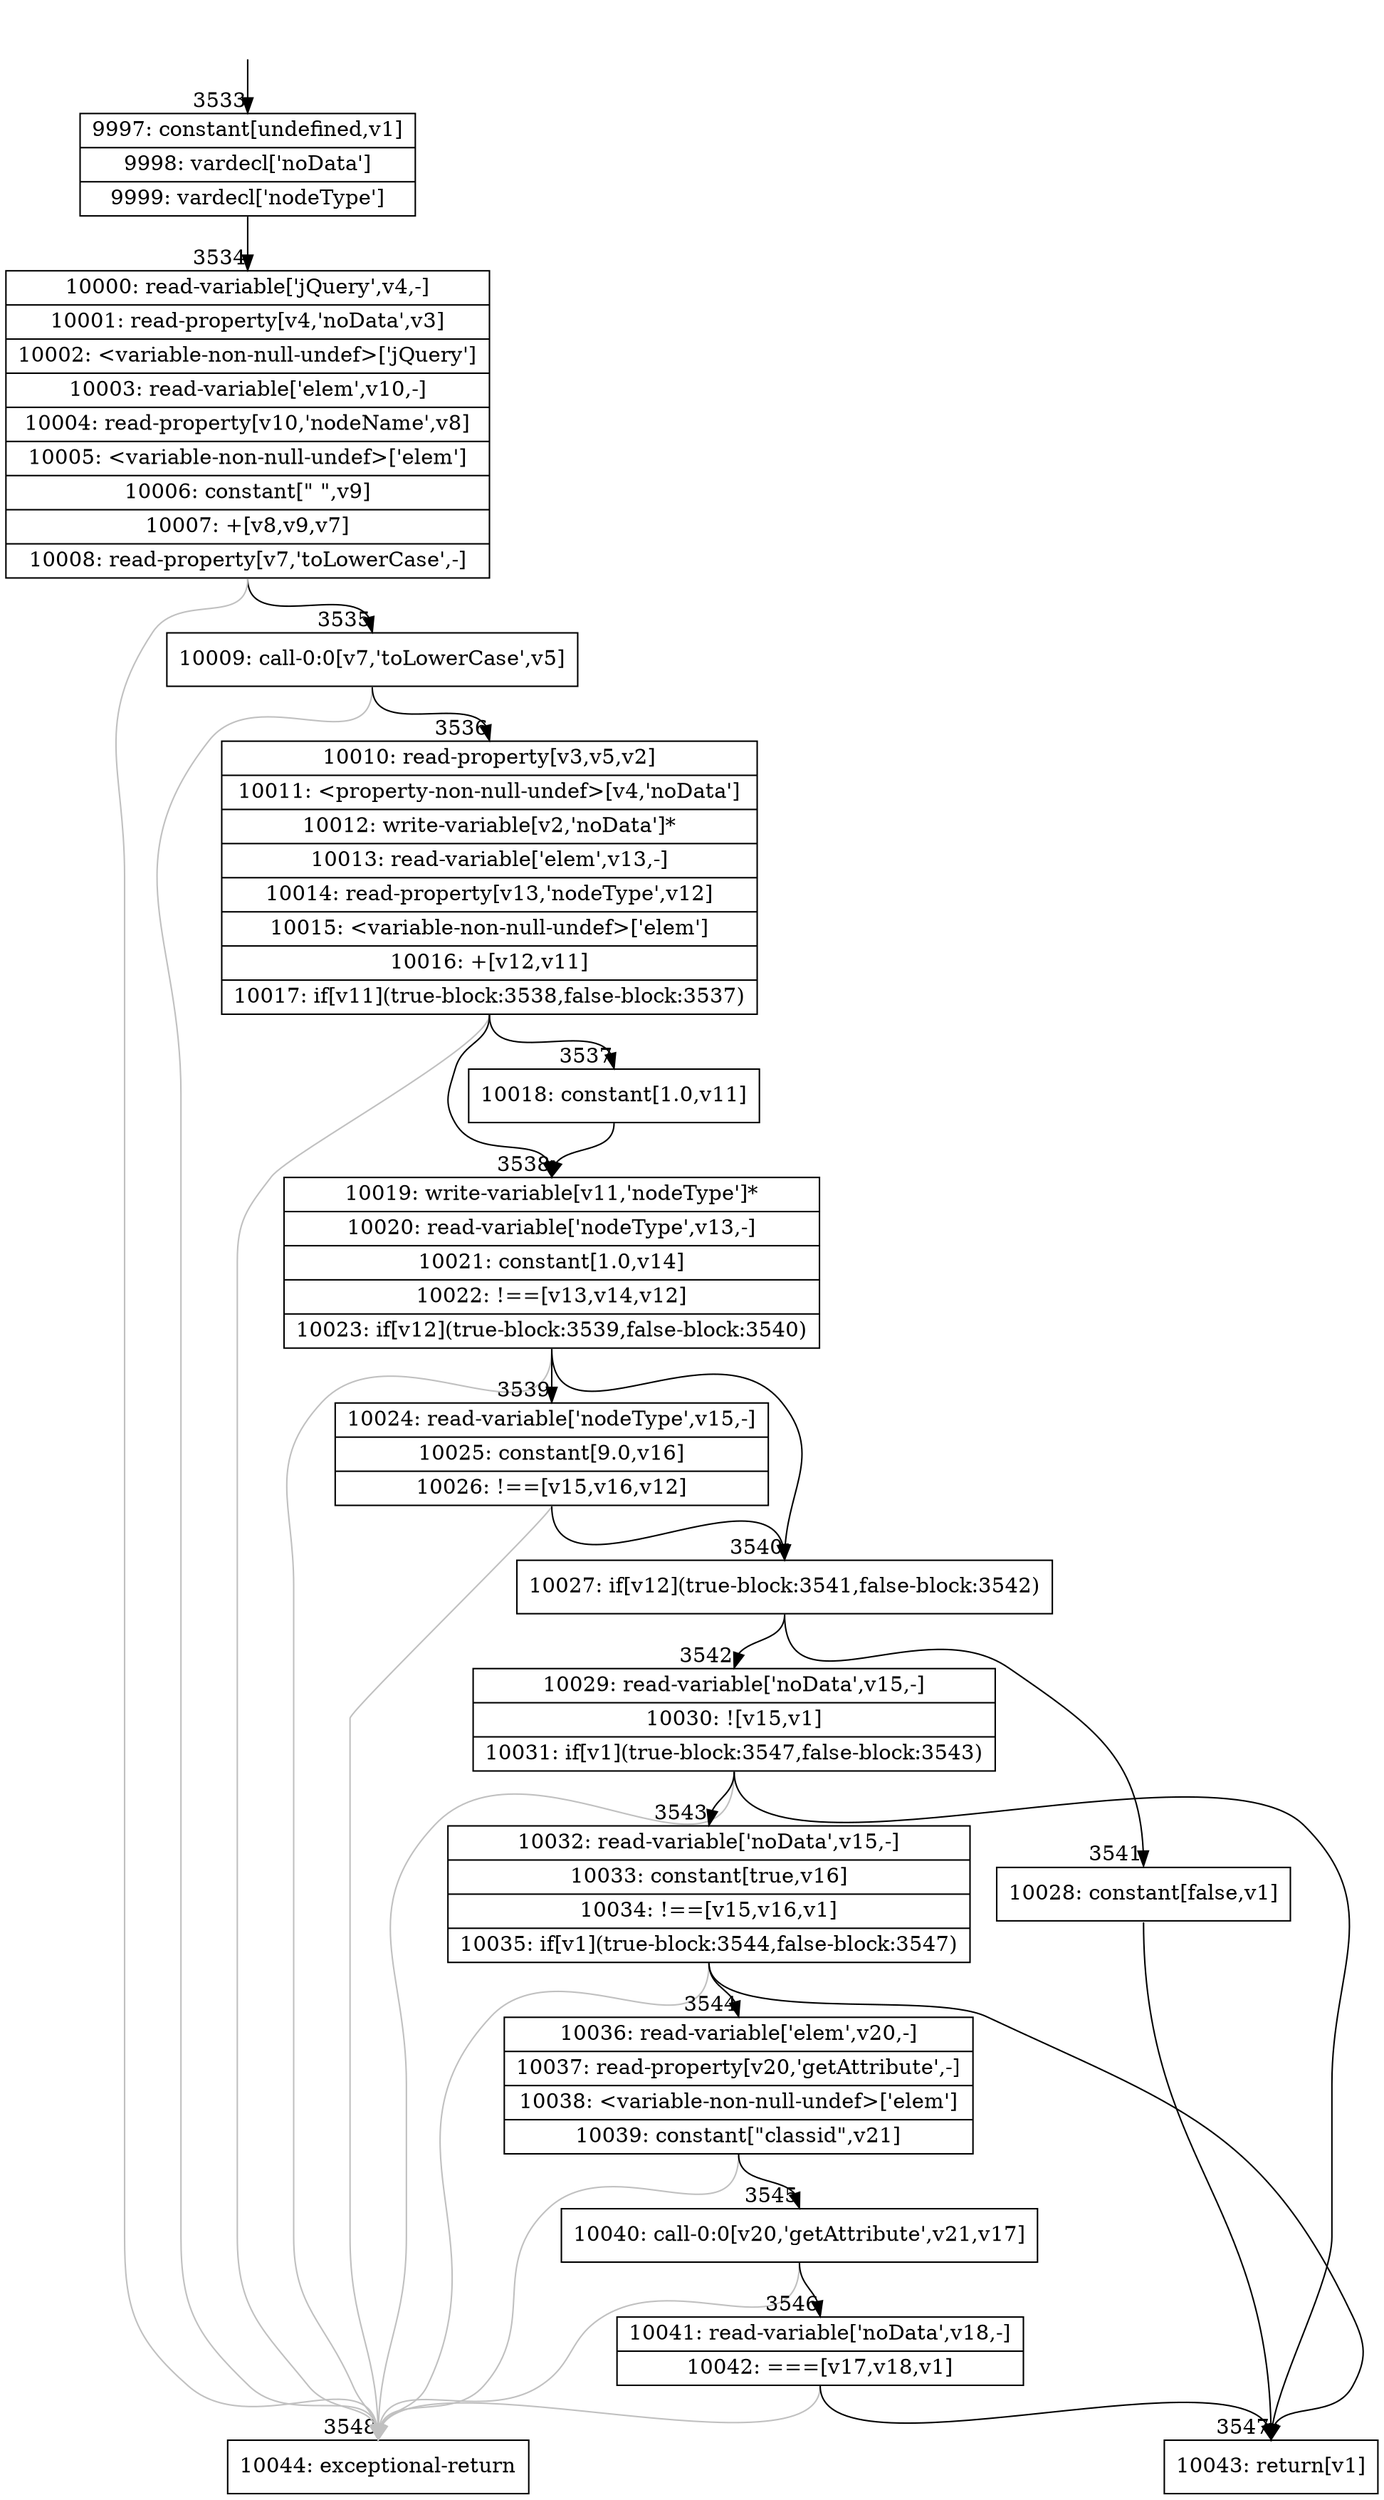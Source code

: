 digraph {
rankdir="TD"
BB_entry240[shape=none,label=""];
BB_entry240 -> BB3533 [tailport=s, headport=n, headlabel="    3533"]
BB3533 [shape=record label="{9997: constant[undefined,v1]|9998: vardecl['noData']|9999: vardecl['nodeType']}" ] 
BB3533 -> BB3534 [tailport=s, headport=n, headlabel="      3534"]
BB3534 [shape=record label="{10000: read-variable['jQuery',v4,-]|10001: read-property[v4,'noData',v3]|10002: \<variable-non-null-undef\>['jQuery']|10003: read-variable['elem',v10,-]|10004: read-property[v10,'nodeName',v8]|10005: \<variable-non-null-undef\>['elem']|10006: constant[\" \",v9]|10007: +[v8,v9,v7]|10008: read-property[v7,'toLowerCase',-]}" ] 
BB3534 -> BB3535 [tailport=s, headport=n, headlabel="      3535"]
BB3534 -> BB3548 [tailport=s, headport=n, color=gray, headlabel="      3548"]
BB3535 [shape=record label="{10009: call-0:0[v7,'toLowerCase',v5]}" ] 
BB3535 -> BB3536 [tailport=s, headport=n, headlabel="      3536"]
BB3535 -> BB3548 [tailport=s, headport=n, color=gray]
BB3536 [shape=record label="{10010: read-property[v3,v5,v2]|10011: \<property-non-null-undef\>[v4,'noData']|10012: write-variable[v2,'noData']*|10013: read-variable['elem',v13,-]|10014: read-property[v13,'nodeType',v12]|10015: \<variable-non-null-undef\>['elem']|10016: +[v12,v11]|10017: if[v11](true-block:3538,false-block:3537)}" ] 
BB3536 -> BB3538 [tailport=s, headport=n, headlabel="      3538"]
BB3536 -> BB3537 [tailport=s, headport=n, headlabel="      3537"]
BB3536 -> BB3548 [tailport=s, headport=n, color=gray]
BB3537 [shape=record label="{10018: constant[1.0,v11]}" ] 
BB3537 -> BB3538 [tailport=s, headport=n]
BB3538 [shape=record label="{10019: write-variable[v11,'nodeType']*|10020: read-variable['nodeType',v13,-]|10021: constant[1.0,v14]|10022: !==[v13,v14,v12]|10023: if[v12](true-block:3539,false-block:3540)}" ] 
BB3538 -> BB3540 [tailport=s, headport=n, headlabel="      3540"]
BB3538 -> BB3539 [tailport=s, headport=n, headlabel="      3539"]
BB3538 -> BB3548 [tailport=s, headport=n, color=gray]
BB3539 [shape=record label="{10024: read-variable['nodeType',v15,-]|10025: constant[9.0,v16]|10026: !==[v15,v16,v12]}" ] 
BB3539 -> BB3540 [tailport=s, headport=n]
BB3539 -> BB3548 [tailport=s, headport=n, color=gray]
BB3540 [shape=record label="{10027: if[v12](true-block:3541,false-block:3542)}" ] 
BB3540 -> BB3541 [tailport=s, headport=n, headlabel="      3541"]
BB3540 -> BB3542 [tailport=s, headport=n, headlabel="      3542"]
BB3541 [shape=record label="{10028: constant[false,v1]}" ] 
BB3541 -> BB3547 [tailport=s, headport=n, headlabel="      3547"]
BB3542 [shape=record label="{10029: read-variable['noData',v15,-]|10030: ![v15,v1]|10031: if[v1](true-block:3547,false-block:3543)}" ] 
BB3542 -> BB3547 [tailport=s, headport=n]
BB3542 -> BB3543 [tailport=s, headport=n, headlabel="      3543"]
BB3542 -> BB3548 [tailport=s, headport=n, color=gray]
BB3543 [shape=record label="{10032: read-variable['noData',v15,-]|10033: constant[true,v16]|10034: !==[v15,v16,v1]|10035: if[v1](true-block:3544,false-block:3547)}" ] 
BB3543 -> BB3547 [tailport=s, headport=n]
BB3543 -> BB3544 [tailport=s, headport=n, headlabel="      3544"]
BB3543 -> BB3548 [tailport=s, headport=n, color=gray]
BB3544 [shape=record label="{10036: read-variable['elem',v20,-]|10037: read-property[v20,'getAttribute',-]|10038: \<variable-non-null-undef\>['elem']|10039: constant[\"classid\",v21]}" ] 
BB3544 -> BB3545 [tailport=s, headport=n, headlabel="      3545"]
BB3544 -> BB3548 [tailport=s, headport=n, color=gray]
BB3545 [shape=record label="{10040: call-0:0[v20,'getAttribute',v21,v17]}" ] 
BB3545 -> BB3546 [tailport=s, headport=n, headlabel="      3546"]
BB3545 -> BB3548 [tailport=s, headport=n, color=gray]
BB3546 [shape=record label="{10041: read-variable['noData',v18,-]|10042: ===[v17,v18,v1]}" ] 
BB3546 -> BB3547 [tailport=s, headport=n]
BB3546 -> BB3548 [tailport=s, headport=n, color=gray]
BB3547 [shape=record label="{10043: return[v1]}" ] 
BB3548 [shape=record label="{10044: exceptional-return}" ] 
}
